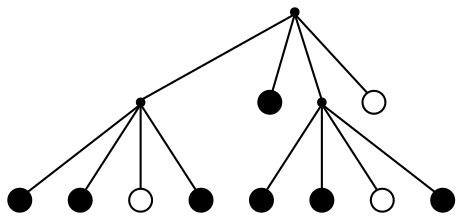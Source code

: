 digraph quadtree {
    node [style=filled label=""];
    edge [arrowhead=none];

    n0x55fe39f50850 [shape=point];
    n0x55fe39f50850:c -> n0x55fe39f50880:c;
    n0x55fe39f50850:c -> n0x55fe39f508b0:c;
    n0x55fe39f50850:c -> n0x55fe39f508e0:c;
    n0x55fe39f50850:c -> n0x55fe39f50910:c;
    n0x55fe39f50880 [shape=point];
    n0x55fe39f50880:c -> n0x55fe39f50a00:c;
    n0x55fe39f50880:c -> n0x55fe39f50a30:c;
    n0x55fe39f50880:c -> n0x55fe39f50a60:c;
    n0x55fe39f50880:c -> n0x55fe39f50a90:c;
    n0x55fe39f50a00 [fixedsize=true width=.15 height=.15 shape=circle fillcolor=black];
    n0x55fe39f50a30 [fixedsize=true width=.15 height=.15 shape=circle fillcolor=black];
    n0x55fe39f50a60 [fixedsize=true width=.15 height=.15 shape=circle fillcolor=white];
    n0x55fe39f50a90 [fixedsize=true width=.15 height=.15 shape=circle fillcolor=black];
    n0x55fe39f508b0 [fixedsize=true width=.15 height=.15 shape=circle fillcolor=black];
    n0x55fe39f508e0 [shape=point];
    n0x55fe39f508e0:c -> n0x55fe39f50940:c;
    n0x55fe39f508e0:c -> n0x55fe39f50970:c;
    n0x55fe39f508e0:c -> n0x55fe39f509a0:c;
    n0x55fe39f508e0:c -> n0x55fe39f509d0:c;
    n0x55fe39f50940 [fixedsize=true width=.15 height=.15 shape=circle fillcolor=black];
    n0x55fe39f50970 [fixedsize=true width=.15 height=.15 shape=circle fillcolor=black];
    n0x55fe39f509a0 [fixedsize=true width=.15 height=.15 shape=circle fillcolor=white];
    n0x55fe39f509d0 [fixedsize=true width=.15 height=.15 shape=circle fillcolor=black];
    n0x55fe39f50910 [fixedsize=true width=.15 height=.15 shape=circle fillcolor=white];
}
